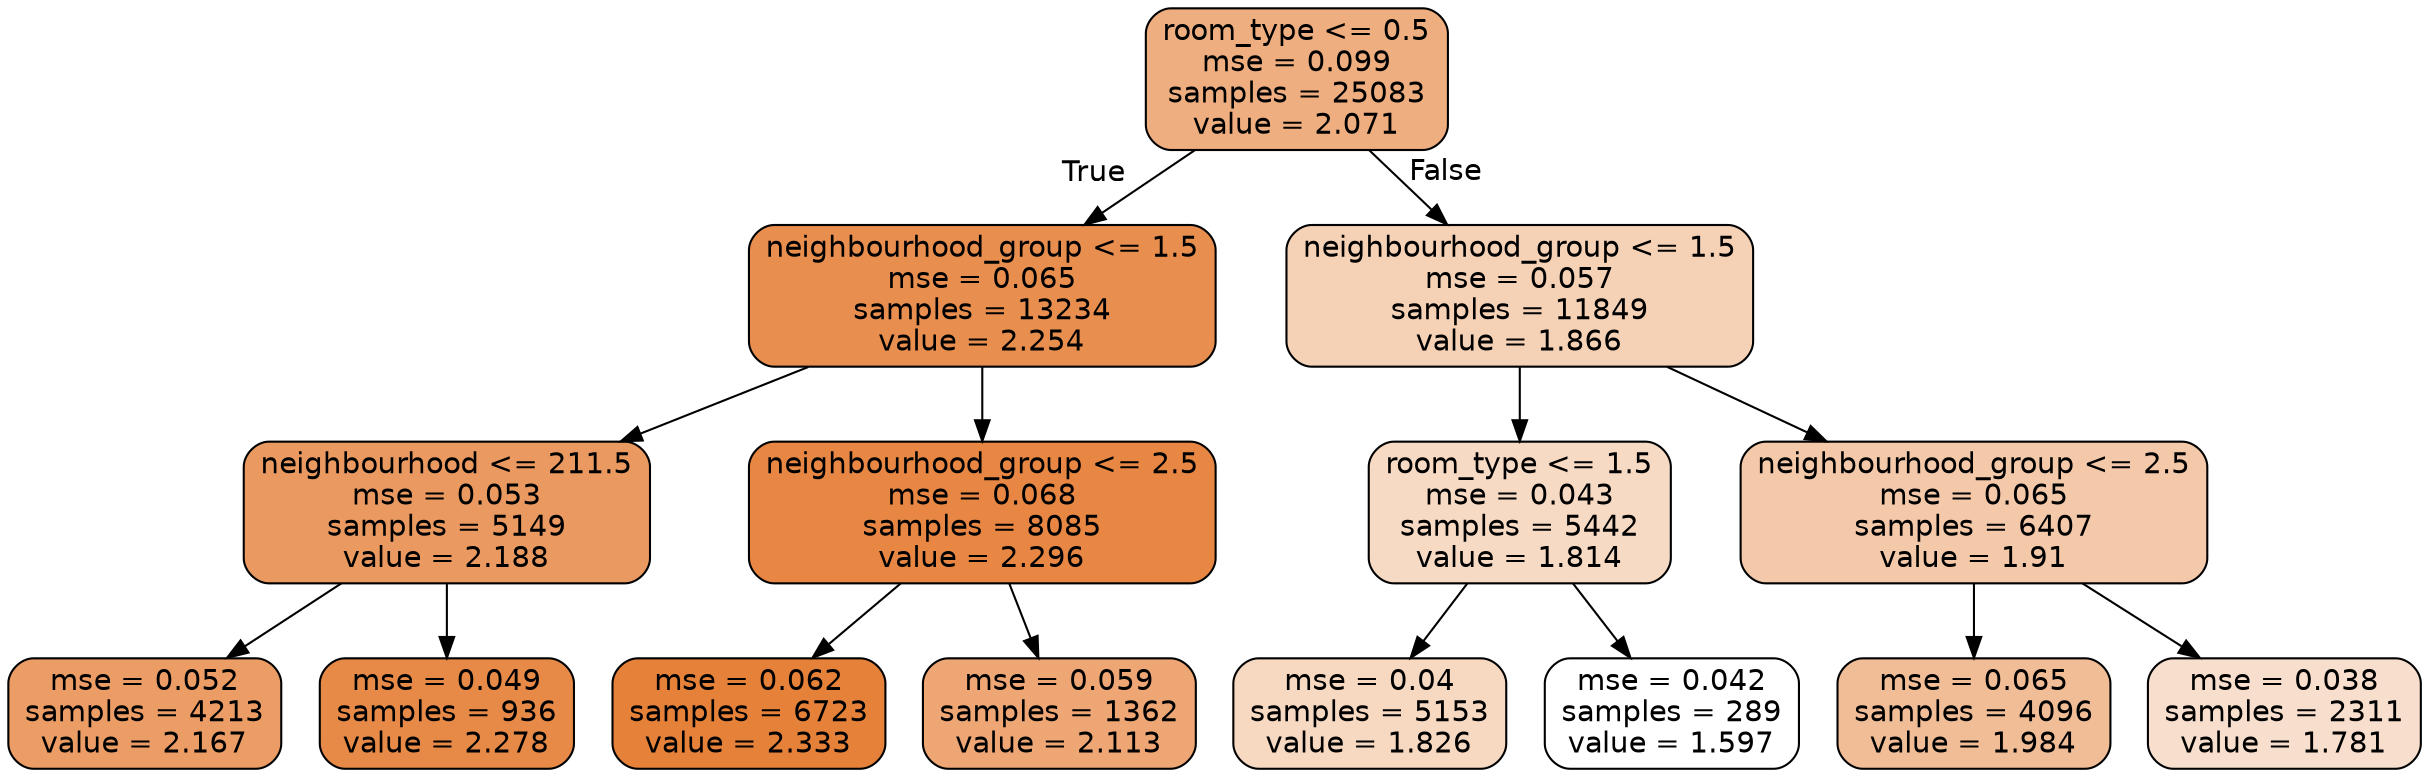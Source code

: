 digraph Tree {
node [shape=box, style="filled, rounded", color="black", fontname=helvetica] ;
edge [fontname=helvetica] ;
0 [label="room_type <= 0.5\nmse = 0.099\nsamples = 25083\nvalue = 2.071", fillcolor="#e58139a4"] ;
1 [label="neighbourhood_group <= 1.5\nmse = 0.065\nsamples = 13234\nvalue = 2.254", fillcolor="#e58139e4"] ;
0 -> 1 [labeldistance=2.5, labelangle=45, headlabel="True"] ;
2 [label="neighbourhood <= 211.5\nmse = 0.053\nsamples = 5149\nvalue = 2.188", fillcolor="#e58139cd"] ;
1 -> 2 ;
3 [label="mse = 0.052\nsamples = 4213\nvalue = 2.167", fillcolor="#e58139c6"] ;
2 -> 3 ;
4 [label="mse = 0.049\nsamples = 936\nvalue = 2.278", fillcolor="#e58139ec"] ;
2 -> 4 ;
5 [label="neighbourhood_group <= 2.5\nmse = 0.068\nsamples = 8085\nvalue = 2.296", fillcolor="#e58139f2"] ;
1 -> 5 ;
6 [label="mse = 0.062\nsamples = 6723\nvalue = 2.333", fillcolor="#e58139ff"] ;
5 -> 6 ;
7 [label="mse = 0.059\nsamples = 1362\nvalue = 2.113", fillcolor="#e58139b3"] ;
5 -> 7 ;
8 [label="neighbourhood_group <= 1.5\nmse = 0.057\nsamples = 11849\nvalue = 1.866", fillcolor="#e581395d"] ;
0 -> 8 [labeldistance=2.5, labelangle=-45, headlabel="False"] ;
9 [label="room_type <= 1.5\nmse = 0.043\nsamples = 5442\nvalue = 1.814", fillcolor="#e581394b"] ;
8 -> 9 ;
10 [label="mse = 0.04\nsamples = 5153\nvalue = 1.826", fillcolor="#e581394f"] ;
9 -> 10 ;
11 [label="mse = 0.042\nsamples = 289\nvalue = 1.597", fillcolor="#e5813900"] ;
9 -> 11 ;
12 [label="neighbourhood_group <= 2.5\nmse = 0.065\nsamples = 6407\nvalue = 1.91", fillcolor="#e581396d"] ;
8 -> 12 ;
13 [label="mse = 0.065\nsamples = 4096\nvalue = 1.984", fillcolor="#e5813986"] ;
12 -> 13 ;
14 [label="mse = 0.038\nsamples = 2311\nvalue = 1.781", fillcolor="#e5813940"] ;
12 -> 14 ;
}